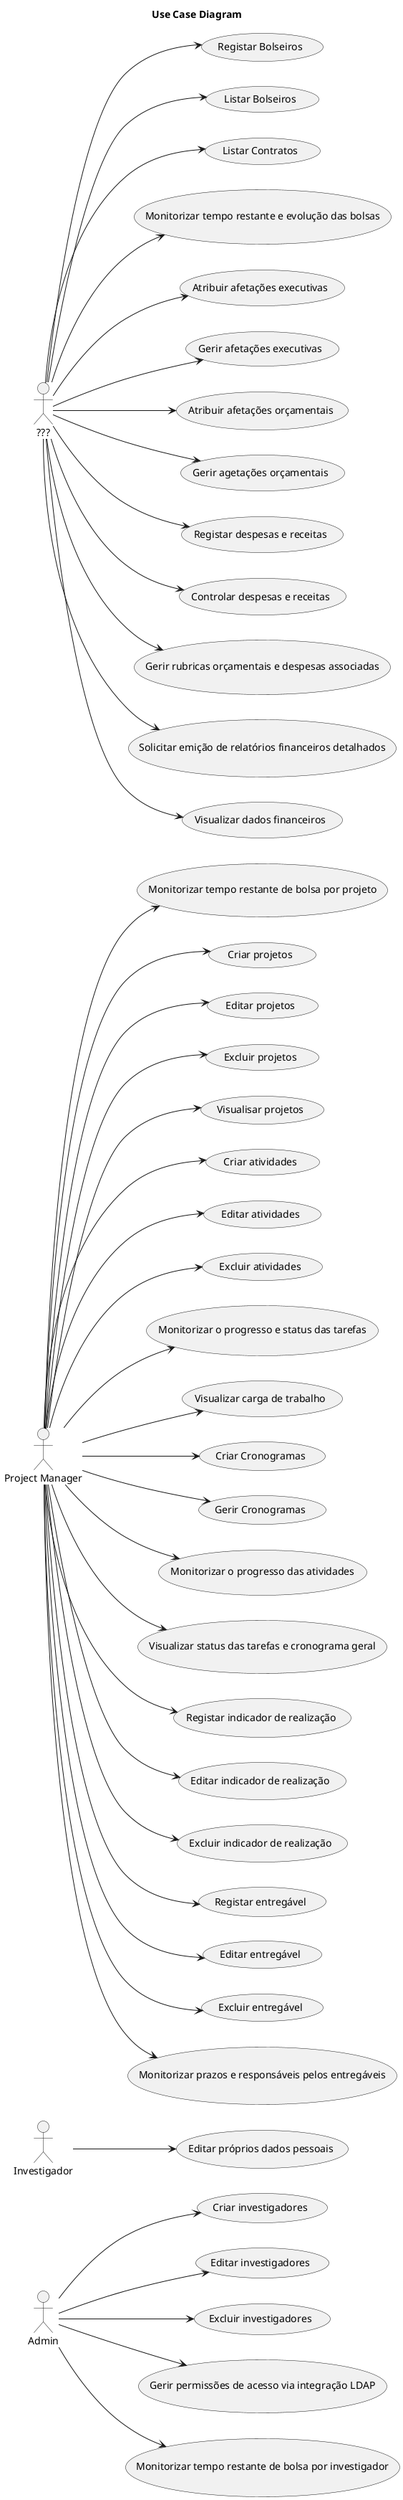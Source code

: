 @startuml Use Case Diagram

skinparam packageStyle rectangle


title Use Case Diagram
left to right direction

actor "Admin" as Admin
actor "Investigador" as Inv
actor "Project Manager" as PM
actor "???" as Unknown

'* Gestão de Investigadores e Recursos Humanos
usecase "Criar investigadores" as CreateInv
usecase "Editar investigadores" as EditInv
usecase "Excluir investigadores" as ExcInv
usecase "Gerir permissões de acesso via integração LDAP" as GerAcesso
usecase "Editar próprios dados pessoais" as EditDados
usecase "Registar Bolseiros" as RegBol 
usecase "Listar Bolseiros" as LisBol
usecase "Listar Contratos" as LisCon
usecase "Monitorizar tempo restante de bolsa por projeto" as MTRBP
usecase "Monitorizar tempo restante de bolsa por investigador" as MTRBI
usecase "Monitorizar tempo restante e evolução das bolsas" as MTREB


Admin --> CreateInv
Admin --> EditInv
Admin --> ExcInv
Admin --> GerAcesso
Inv --> EditDados
Unknown --> RegBol
Unknown --> LisBol
Unknown --> LisCon
PM --> MTRBP
Admin --> MTRBI 
'TODO confirmar com o prof
Unknown --> MTREB

'* Gestão de Projetos
usecase "Criar projetos" as CreateProj
usecase "Editar projetos" as EditProj
usecase "Excluir projetos" as ExcProj
usecase "Visualisar projetos" as ListProj

PM --> CreateProj
PM --> EditProj
PM --> ExcProj
PM --> ListProj

'* Gestão de Atividades e Tarefas
usecase "Criar atividades" as CreateAct
usecase "Editar atividades" as EditAct
usecase "Excluir atividades" as ExcAct
usecase "Atribuir afetações executivas" as AAE
usecase "Gerir afetações executivas" as GAE
usecase "Atribuir afetações orçamentais" as AAO
usecase "Gerir agetações orçamentais" as GAO
usecase "Monitorizar o progresso e status das tarefas" as MPST
usecase "Visualizar carga de trabalho" as VCT

PM --> CreateAct
PM --> EditAct
PM --> ExcAct
Unknown --> AAE
Unknown --> GAE
Unknown --> AAO
Unknown --> GAO
PM --> MPST
PM --> VCT

'* Gestão Orçamental e Financeira
usecase "Registar despesas e receitas" as RDR
usecase "Controlar despesas e receitas" as CDR
usecase "Gerir rubricas orçamentais e despesas associadas" as GRODA
usecase "Solicitar emição de relatórios financeiros detalhados" as SERFD
usecase "Visualizar dados financeiros" as VDF

'? quem faz isto?
Unknown --> RDR
Unknown --> CDR 
Unknown --> GRODA
Unknown --> SERFD
Unknown --> VDF

'* Gestão de Cronogramas
usecase "Criar Cronogramas" as CC
usecase "Gerir Cronogramas" as GC
usecase "Monitorizar o progresso das atividades" as MPA
usecase "Visualizar status das tarefas e cronograma geral" as VSTCG

PM --> CC
PM --> GC
PM --> MPA
PM --> VSTCG

'* Gestão de Indicadores e Entregáveis
usecase "Registar indicador de realização" as RIR
usecase "Editar indicador de realização" as EdIR
usecase "Excluir indicador de realização" as ExIR
usecase "Registar entregável" as RE
usecase "Editar entregável" as EdE
usecase "Excluir entregável" as ExE
usecase "Monitorizar prazos e responsáveis pelos entregáveis" as MPRPE

PM --> RIR
PM --> EdIR
PM --> ExIR
PM --> RE
PM --> EdE
PM --> ExE
PM --> MPRPE

@enduml